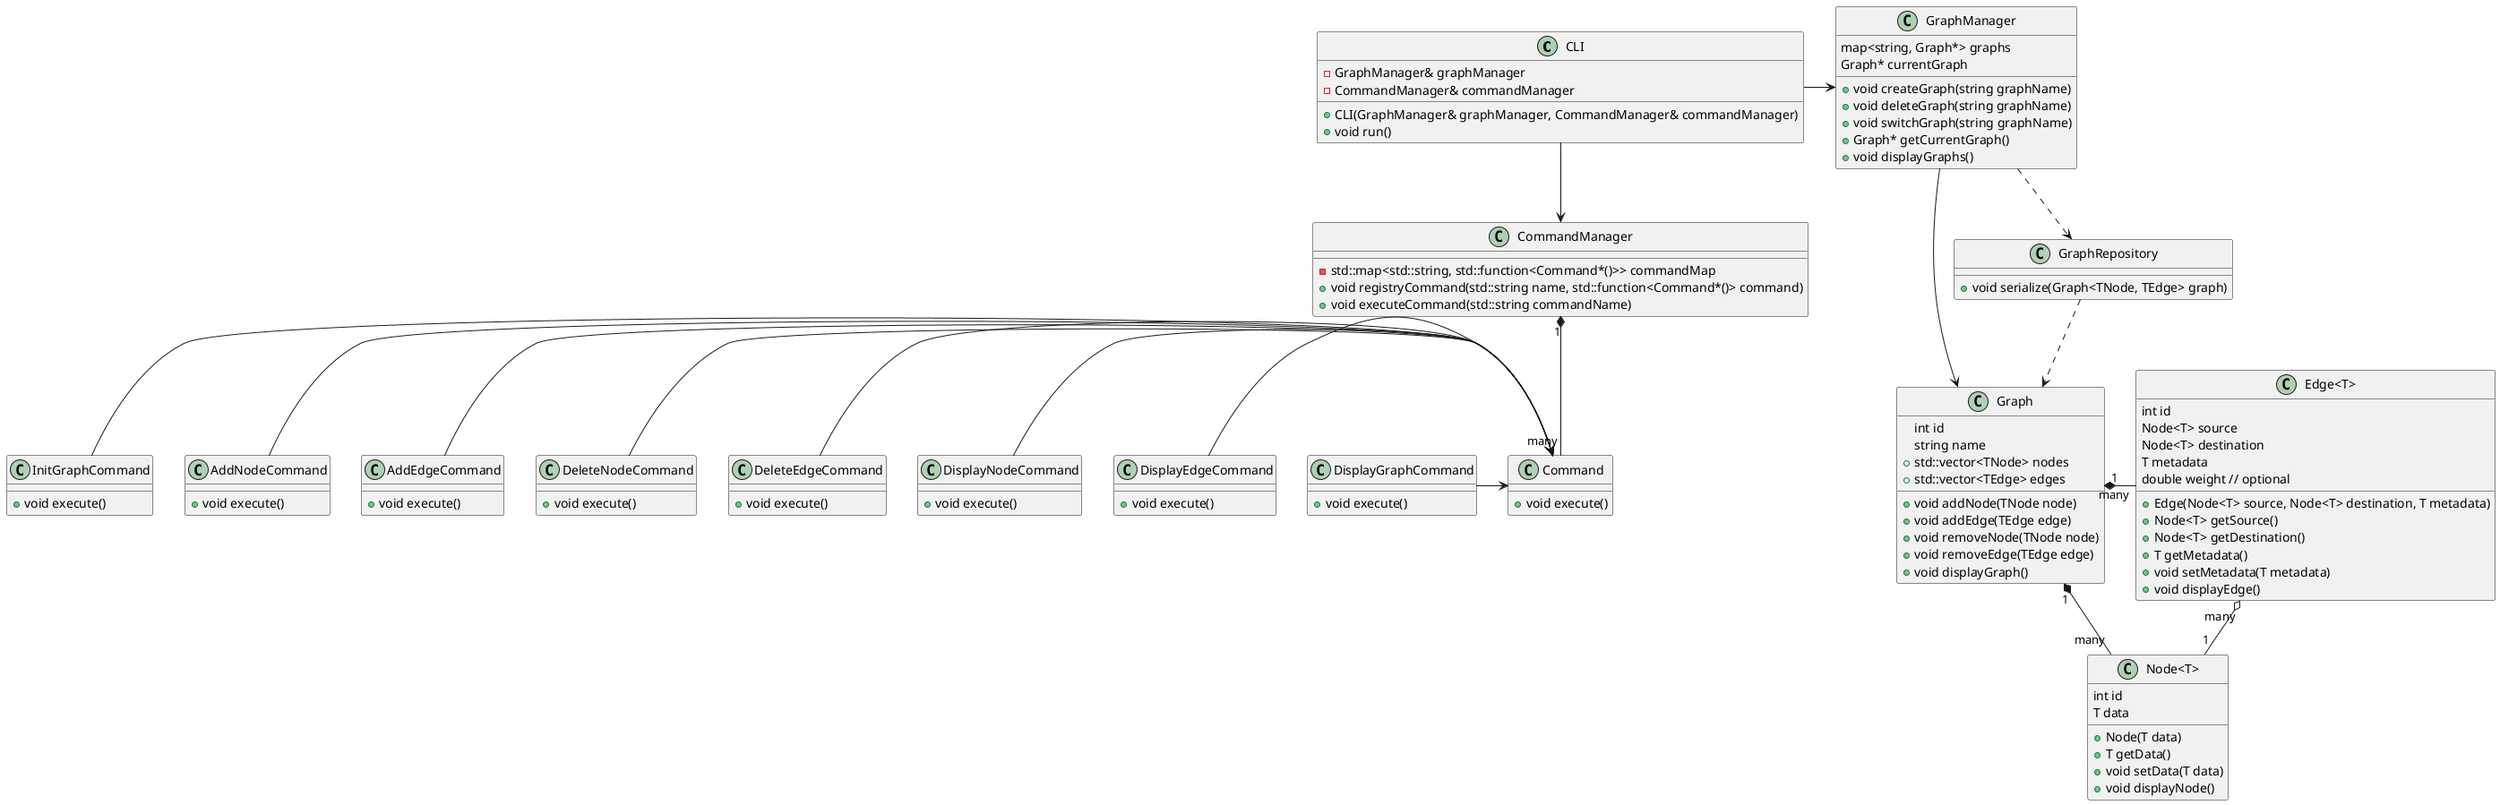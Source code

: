 @startuml
class CLI {
    -GraphManager& graphManager
    -CommandManager& commandManager
    +CLI(GraphManager& graphManager, CommandManager& commandManager)
    +void run()
}

CLI -> GraphManager
CLI --> CommandManager

class CommandManager {
    - std::map<std::string, std::function<Command*()>> commandMap
    + void registryCommand(std::string name, std::function<Command*()> command)
    + void executeCommand(std::string commandName)
}

class Command {
    + void execute()
}

class InitGraphCommand{
    + void execute()
}

class AddNodeCommand{
    + void execute()
}

class AddEdgeCommand{
    + void execute()
}

class DeleteNodeCommand{
    + void execute()
}

class DeleteEdgeCommand{
    + void execute()
}

class DisplayNodeCommand{
    + void execute()
}

class DisplayEdgeCommand{
    + void execute()
}

class DisplayGraphCommand{
    + void execute()
}

InitGraphCommand -> Command
AddNodeCommand -> Command
AddEdgeCommand -> Command
DeleteNodeCommand -> Command
DeleteEdgeCommand -> Command
DisplayNodeCommand -> Command
DisplayEdgeCommand -> Command
DisplayGraphCommand -> Command


class GraphManager {
    map<string, Graph*> graphs
    Graph* currentGraph
    +void createGraph(string graphName)
    +void deleteGraph(string graphName)
    +void switchGraph(string graphName)
    +Graph* getCurrentGraph()
    +void displayGraphs()
}

GraphManager --> Graph

class Graph {
    int id
    string name
    + std::vector<TNode> nodes
    + std::vector<TEdge> edges
    + void addNode(TNode node)
    + void addEdge(TEdge edge)
    + void removeNode(TNode node)
    + void removeEdge(TEdge edge)
    + void displayGraph()
}

class "Node<T>" {
      int id
      T data
    + Node(T data)
    + T getData()
    + void setData(T data)
    + void displayNode()
}

class "Edge<T>" {
      int id
      Node<T> source
      Node<T> destination
      T metadata
      double weight // optional
    + Edge(Node<T> source, Node<T> destination, T metadata)
    + Node<T> getSource()
    + Node<T> getDestination()
    + T getMetadata()
    + void setMetadata(T metadata)
    + void displayEdge()
}

class GraphRepository {
    + void serialize(Graph<TNode, TEdge> graph)
}

Graph "1" *- "many" "Node<T>"
Graph "1" *- "many" "Edge<T>"
"Edge<T>" "many" o-- "1" "Node<T>"

GraphRepository ..> "Graph"
GraphManager ..> "GraphRepository"


CommandManager "1" *-- "many" "Command"



' patterns:
' 1) Service layer - CommandManager implements the pattern because it acts as an intermediary between the user interface (in this case, the CLI) and the core business logic (represented by the commands and graph operations)
' 2) Facade - CLI providing a unified interface to the underlying subsystems like CommandManager
' 3) Factory Method - CommandManager provide the REGISTER_COMMAND simplifies the process of registering commands with their creators, making the system more flexible and extensible by allowing new commands to be added without modifying existing code.
' 4) Plugin - Command provide method execute() to implement new command and next register this in CommandManager. It allows to provide new commands which user requires.
' 5) Repository - GraphManager allow manage graphs and switch between them.
' 6) Metadata Mapping - The Edge class can use metaprogramming to implement weights, which helps determine the strength of the relationship between pieces of information, enabling more efficient analysis and processing
' 7) MVC - Graph(model), CommandManager(controller), display methods(view)
' 8) Foreign Key Mapping - The Edge class contains a reference to the Node class to establish dependencies between the data.
' 9) Serialized LOB - GraphRepository can persist and upload graph as single file to simply process of sharing data between applications.
' 10) Application Controller - CommandManager control execution of all incoming commands as a gateway.
' 11) Data Transfer Object - GraphRepository can generate file to transfer graph tp another application as llama-index for generate index for RAG.
' 12) Registry - CommandManager allow registry new method to extend application.
' 13) Value Object - Command classes can be identified by name but not id.
' 14) Special Case -  GraphManage has special case when graph is not initialized or uploaded by user.

@enduml
